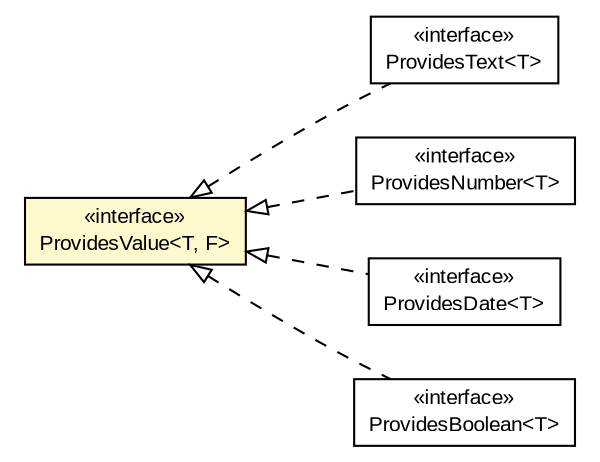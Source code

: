 #!/usr/local/bin/dot
#
# Class diagram 
# Generated by UMLGraph version R5_6-24-gf6e263 (http://www.umlgraph.org/)
#

digraph G {
	edge [fontname="arial",fontsize=10,labelfontname="arial",labelfontsize=10];
	node [fontname="arial",fontsize=10,shape=plaintext];
	nodesep=0.25;
	ranksep=0.5;
	rankdir=LR;
	// org.turbogwt.core.util.ProvidesValue<T, F>
	c614 [label=<<table title="org.turbogwt.core.util.ProvidesValue" border="0" cellborder="1" cellspacing="0" cellpadding="2" port="p" bgcolor="lemonChiffon" href="./ProvidesValue.html">
		<tr><td><table border="0" cellspacing="0" cellpadding="1">
<tr><td align="center" balign="center"> &#171;interface&#187; </td></tr>
<tr><td align="center" balign="center"> ProvidesValue&lt;T, F&gt; </td></tr>
		</table></td></tr>
		</table>>, URL="./ProvidesValue.html", fontname="arial", fontcolor="black", fontsize=10.0];
	// org.turbogwt.core.util.ProvidesText<T>
	c615 [label=<<table title="org.turbogwt.core.util.ProvidesText" border="0" cellborder="1" cellspacing="0" cellpadding="2" port="p" href="./ProvidesText.html">
		<tr><td><table border="0" cellspacing="0" cellpadding="1">
<tr><td align="center" balign="center"> &#171;interface&#187; </td></tr>
<tr><td align="center" balign="center"> ProvidesText&lt;T&gt; </td></tr>
		</table></td></tr>
		</table>>, URL="./ProvidesText.html", fontname="arial", fontcolor="black", fontsize=10.0];
	// org.turbogwt.core.util.ProvidesNumber<T>
	c616 [label=<<table title="org.turbogwt.core.util.ProvidesNumber" border="0" cellborder="1" cellspacing="0" cellpadding="2" port="p" href="./ProvidesNumber.html">
		<tr><td><table border="0" cellspacing="0" cellpadding="1">
<tr><td align="center" balign="center"> &#171;interface&#187; </td></tr>
<tr><td align="center" balign="center"> ProvidesNumber&lt;T&gt; </td></tr>
		</table></td></tr>
		</table>>, URL="./ProvidesNumber.html", fontname="arial", fontcolor="black", fontsize=10.0];
	// org.turbogwt.core.util.ProvidesDate<T>
	c617 [label=<<table title="org.turbogwt.core.util.ProvidesDate" border="0" cellborder="1" cellspacing="0" cellpadding="2" port="p" href="./ProvidesDate.html">
		<tr><td><table border="0" cellspacing="0" cellpadding="1">
<tr><td align="center" balign="center"> &#171;interface&#187; </td></tr>
<tr><td align="center" balign="center"> ProvidesDate&lt;T&gt; </td></tr>
		</table></td></tr>
		</table>>, URL="./ProvidesDate.html", fontname="arial", fontcolor="black", fontsize=10.0];
	// org.turbogwt.core.util.ProvidesBoolean<T>
	c618 [label=<<table title="org.turbogwt.core.util.ProvidesBoolean" border="0" cellborder="1" cellspacing="0" cellpadding="2" port="p" href="./ProvidesBoolean.html">
		<tr><td><table border="0" cellspacing="0" cellpadding="1">
<tr><td align="center" balign="center"> &#171;interface&#187; </td></tr>
<tr><td align="center" balign="center"> ProvidesBoolean&lt;T&gt; </td></tr>
		</table></td></tr>
		</table>>, URL="./ProvidesBoolean.html", fontname="arial", fontcolor="black", fontsize=10.0];
	//org.turbogwt.core.util.ProvidesText<T> implements org.turbogwt.core.util.ProvidesValue<T, F>
	c614:p -> c615:p [dir=back,arrowtail=empty,style=dashed];
	//org.turbogwt.core.util.ProvidesNumber<T> implements org.turbogwt.core.util.ProvidesValue<T, F>
	c614:p -> c616:p [dir=back,arrowtail=empty,style=dashed];
	//org.turbogwt.core.util.ProvidesDate<T> implements org.turbogwt.core.util.ProvidesValue<T, F>
	c614:p -> c617:p [dir=back,arrowtail=empty,style=dashed];
	//org.turbogwt.core.util.ProvidesBoolean<T> implements org.turbogwt.core.util.ProvidesValue<T, F>
	c614:p -> c618:p [dir=back,arrowtail=empty,style=dashed];
}

